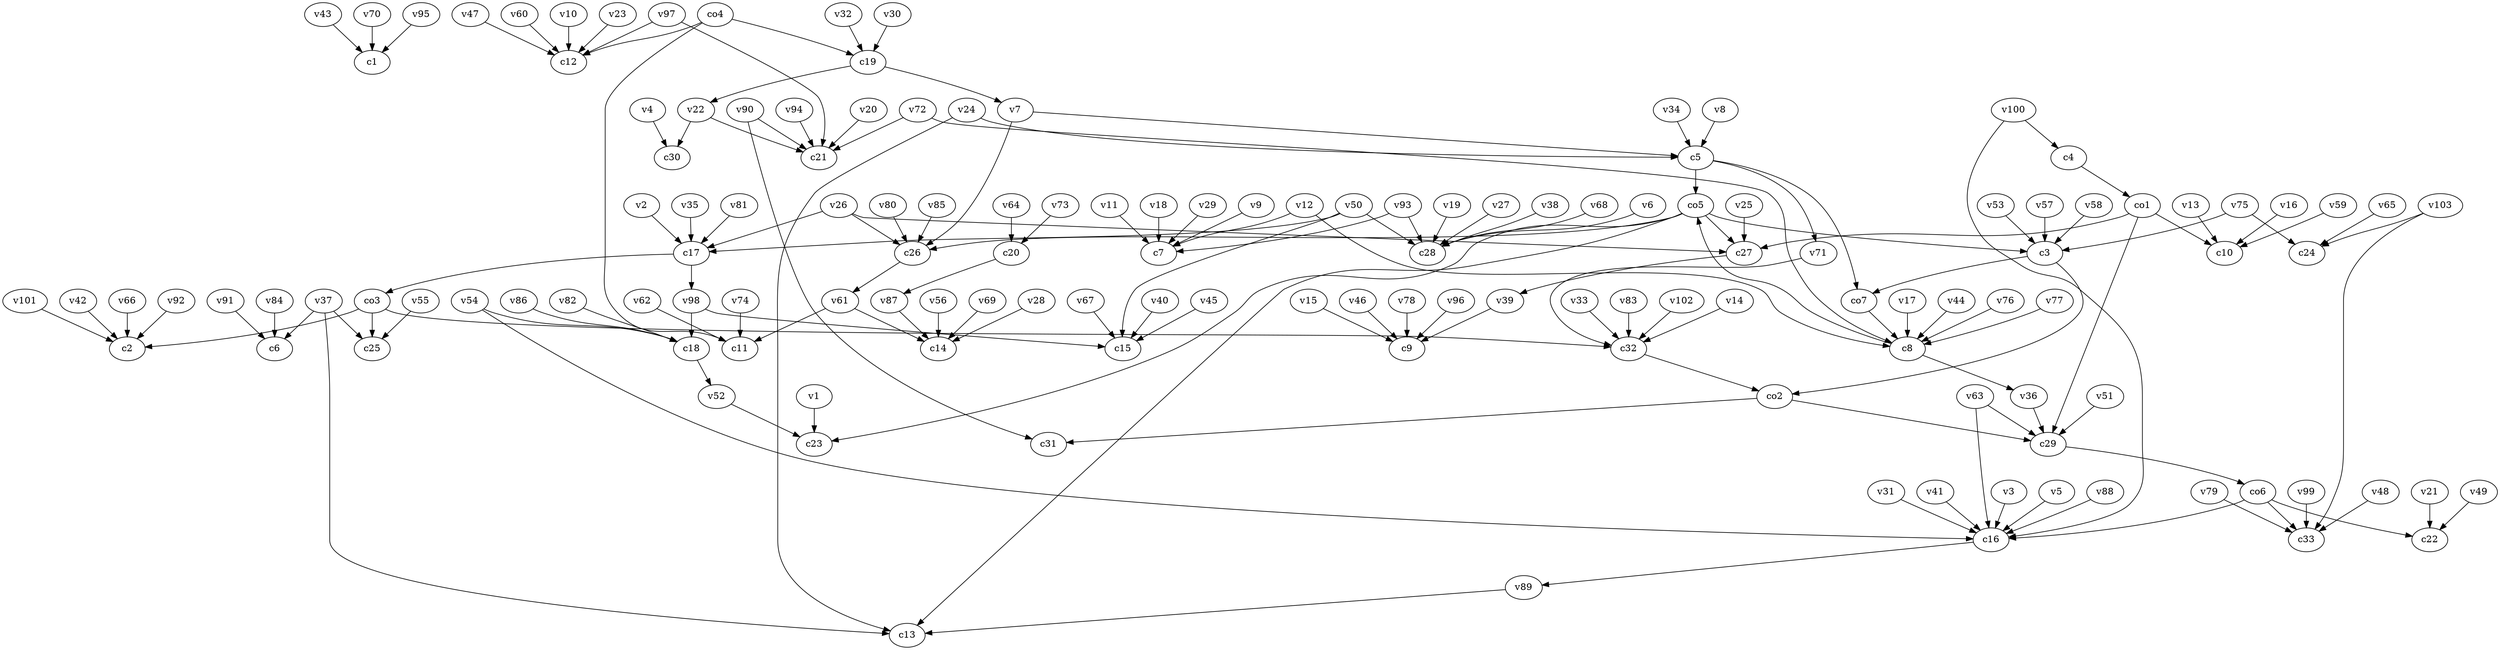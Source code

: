 strict digraph  {
c1;
c2;
c3;
c4;
c5;
c6;
c7;
c8;
c9;
c10;
c11;
c12;
c13;
c14;
c15;
c16;
c17;
c18;
c19;
c20;
c21;
c22;
c23;
c24;
c25;
c26;
c27;
c28;
c29;
c30;
c31;
c32;
c33;
v1;
v2;
v3;
v4;
v5;
v6;
v7;
v8;
v9;
v10;
v11;
v12;
v13;
v14;
v15;
v16;
v17;
v18;
v19;
v20;
v21;
v22;
v23;
v24;
v25;
v26;
v27;
v28;
v29;
v30;
v31;
v32;
v33;
v34;
v35;
v36;
v37;
v38;
v39;
v40;
v41;
v42;
v43;
v44;
v45;
v46;
v47;
v48;
v49;
v50;
v51;
v52;
v53;
v54;
v55;
v56;
v57;
v58;
v59;
v60;
v61;
v62;
v63;
v64;
v65;
v66;
v67;
v68;
v69;
v70;
v71;
v72;
v73;
v74;
v75;
v76;
v77;
v78;
v79;
v80;
v81;
v82;
v83;
v84;
v85;
v86;
v87;
v88;
v89;
v90;
v91;
v92;
v93;
v94;
v95;
v96;
v97;
v98;
v99;
v100;
v101;
v102;
v103;
co1;
co2;
co3;
co4;
co5;
co6;
co7;
c3 -> co2  [weight=1];
c3 -> co7  [weight=1];
c4 -> co1  [weight=1];
c5 -> co7  [weight=1];
c5 -> co5  [weight=1];
c5 -> v71  [weight=1];
c8 -> v36  [weight=1];
c8 -> co5  [weight=1];
c16 -> v89  [weight=1];
c17 -> v98  [weight=1];
c17 -> co3  [weight=1];
c18 -> v52  [weight=1];
c19 -> v7  [weight=1];
c19 -> v22  [weight=1];
c20 -> v87  [weight=1];
c26 -> v61  [weight=1];
c27 -> v39  [weight=1];
c29 -> co6  [weight=1];
c32 -> co2  [weight=1];
v1 -> c23  [weight=1];
v2 -> c17  [weight=1];
v3 -> c16  [weight=1];
v4 -> c30  [weight=1];
v5 -> c16  [weight=1];
v6 -> c28  [weight=1];
v7 -> c5  [weight=1];
v7 -> c26  [weight=1];
v8 -> c5  [weight=1];
v9 -> c7  [weight=1];
v10 -> c12  [weight=1];
v11 -> c7  [weight=1];
v12 -> c8  [weight=1];
v12 -> c7  [weight=1];
v13 -> c10  [weight=1];
v14 -> c32  [weight=1];
v15 -> c9  [weight=1];
v16 -> c10  [weight=1];
v17 -> c8  [weight=1];
v18 -> c7  [weight=1];
v19 -> c28  [weight=1];
v20 -> c21  [weight=1];
v21 -> c22  [weight=1];
v22 -> c21  [weight=1];
v22 -> c30  [weight=1];
v23 -> c12  [weight=1];
v24 -> c13  [weight=1];
v24 -> c5  [weight=1];
v25 -> c27  [weight=1];
v26 -> c26  [weight=1];
v26 -> c27  [weight=1];
v26 -> c17  [weight=1];
v27 -> c28  [weight=1];
v28 -> c14  [weight=1];
v29 -> c7  [weight=1];
v30 -> c19  [weight=1];
v31 -> c16  [weight=1];
v32 -> c19  [weight=1];
v33 -> c32  [weight=1];
v34 -> c5  [weight=1];
v35 -> c17  [weight=1];
v36 -> c29  [weight=1];
v37 -> c13  [weight=1];
v37 -> c6  [weight=1];
v37 -> c25  [weight=1];
v38 -> c28  [weight=1];
v39 -> c9  [weight=1];
v40 -> c15  [weight=1];
v41 -> c16  [weight=1];
v42 -> c2  [weight=1];
v43 -> c1  [weight=1];
v44 -> c8  [weight=1];
v45 -> c15  [weight=1];
v46 -> c9  [weight=1];
v47 -> c12  [weight=1];
v48 -> c33  [weight=1];
v49 -> c22  [weight=1];
v50 -> c17  [weight=1];
v50 -> c15  [weight=1];
v50 -> c28  [weight=1];
v51 -> c29  [weight=1];
v52 -> c23  [weight=1];
v53 -> c3  [weight=1];
v54 -> c18  [weight=1];
v54 -> c16  [weight=1];
v55 -> c25  [weight=1];
v56 -> c14  [weight=1];
v57 -> c3  [weight=1];
v58 -> c3  [weight=1];
v59 -> c10  [weight=1];
v60 -> c12  [weight=1];
v61 -> c11  [weight=1];
v61 -> c14  [weight=1];
v62 -> c11  [weight=1];
v63 -> c29  [weight=1];
v63 -> c16  [weight=1];
v64 -> c20  [weight=1];
v65 -> c24  [weight=1];
v66 -> c2  [weight=1];
v67 -> c15  [weight=1];
v68 -> c28  [weight=1];
v69 -> c14  [weight=1];
v70 -> c1  [weight=1];
v71 -> c32  [weight=1];
v72 -> c8  [weight=1];
v72 -> c21  [weight=1];
v73 -> c20  [weight=1];
v74 -> c11  [weight=1];
v75 -> c3  [weight=1];
v75 -> c24  [weight=1];
v76 -> c8  [weight=1];
v77 -> c8  [weight=1];
v78 -> c9  [weight=1];
v79 -> c33  [weight=1];
v80 -> c26  [weight=1];
v81 -> c17  [weight=1];
v82 -> c18  [weight=1];
v83 -> c32  [weight=1];
v84 -> c6  [weight=1];
v85 -> c26  [weight=1];
v86 -> c18  [weight=1];
v87 -> c14  [weight=1];
v88 -> c16  [weight=1];
v89 -> c13  [weight=1];
v90 -> c21  [weight=1];
v90 -> c31  [weight=1];
v91 -> c6  [weight=1];
v92 -> c2  [weight=1];
v93 -> c7  [weight=1];
v93 -> c28  [weight=1];
v94 -> c21  [weight=1];
v95 -> c1  [weight=1];
v96 -> c9  [weight=1];
v97 -> c12  [weight=1];
v97 -> c21  [weight=1];
v98 -> c15  [weight=1];
v98 -> c18  [weight=1];
v99 -> c33  [weight=1];
v100 -> c4  [weight=1];
v100 -> c16  [weight=1];
v101 -> c2  [weight=1];
v102 -> c32  [weight=1];
v103 -> c33  [weight=1];
v103 -> c24  [weight=1];
co1 -> c29  [weight=1];
co1 -> c27  [weight=1];
co1 -> c10  [weight=1];
co2 -> c29  [weight=1];
co2 -> c31  [weight=1];
co3 -> c2  [weight=1];
co3 -> c32  [weight=1];
co3 -> c25  [weight=1];
co4 -> c12  [weight=1];
co4 -> c19  [weight=1];
co4 -> c11  [weight=1];
co5 -> c3  [weight=1];
co5 -> c26  [weight=1];
co5 -> c27  [weight=1];
co5 -> c23  [weight=1];
co5 -> c13  [weight=1];
co6 -> c33  [weight=1];
co6 -> c22  [weight=1];
co6 -> c16  [weight=1];
co7 -> c8  [weight=1];
}
